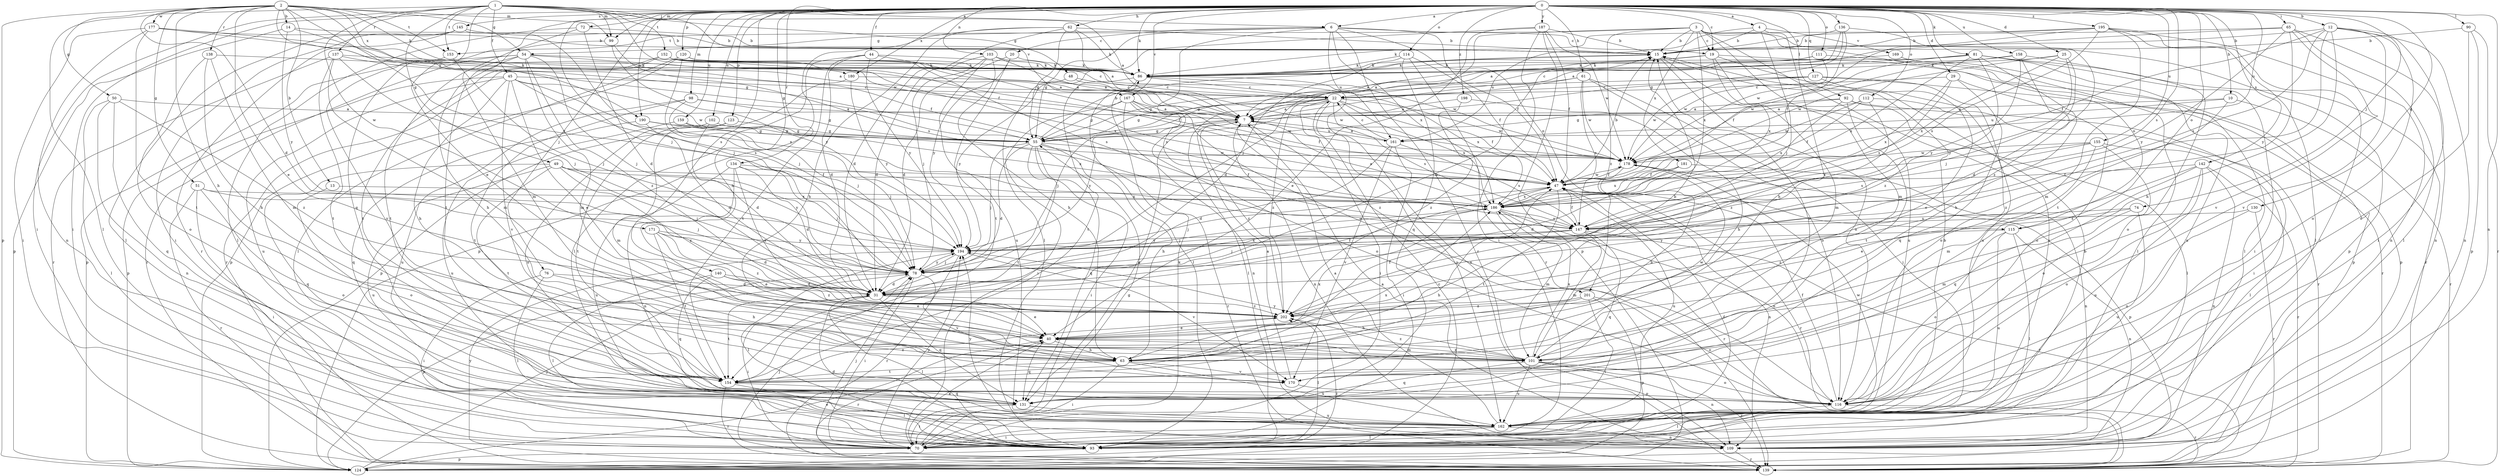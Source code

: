 strict digraph  {
0;
1;
2;
3;
4;
6;
7;
10;
12;
13;
14;
15;
19;
20;
22;
25;
29;
31;
40;
44;
45;
47;
48;
49;
50;
51;
54;
55;
61;
62;
63;
65;
70;
72;
74;
76;
78;
81;
86;
90;
92;
93;
98;
99;
101;
102;
103;
109;
111;
112;
114;
115;
116;
120;
123;
124;
127;
130;
131;
134;
136;
137;
138;
139;
140;
142;
145;
147;
152;
153;
154;
155;
158;
159;
161;
162;
167;
169;
170;
171;
177;
178;
180;
181;
186;
187;
190;
194;
195;
198;
201;
202;
0 -> 4  [label=a];
0 -> 6  [label=a];
0 -> 10  [label=b];
0 -> 12  [label=b];
0 -> 19  [label=c];
0 -> 25  [label=d];
0 -> 29  [label=d];
0 -> 44  [label=f];
0 -> 61  [label=h];
0 -> 62  [label=h];
0 -> 63  [label=h];
0 -> 65  [label=i];
0 -> 70  [label=i];
0 -> 72  [label=j];
0 -> 74  [label=j];
0 -> 76  [label=j];
0 -> 78  [label=j];
0 -> 81  [label=k];
0 -> 86  [label=k];
0 -> 90  [label=l];
0 -> 92  [label=l];
0 -> 98  [label=m];
0 -> 99  [label=m];
0 -> 102  [label=n];
0 -> 103  [label=n];
0 -> 109  [label=n];
0 -> 111  [label=o];
0 -> 112  [label=o];
0 -> 114  [label=o];
0 -> 115  [label=o];
0 -> 120  [label=p];
0 -> 123  [label=p];
0 -> 127  [label=q];
0 -> 130  [label=q];
0 -> 131  [label=q];
0 -> 134  [label=r];
0 -> 136  [label=r];
0 -> 140  [label=s];
0 -> 142  [label=s];
0 -> 145  [label=s];
0 -> 147  [label=s];
0 -> 155  [label=u];
0 -> 158  [label=u];
0 -> 159  [label=u];
0 -> 161  [label=u];
0 -> 167  [label=v];
0 -> 180  [label=x];
0 -> 187  [label=y];
0 -> 190  [label=y];
0 -> 195  [label=z];
0 -> 198  [label=z];
1 -> 6  [label=a];
1 -> 7  [label=a];
1 -> 40  [label=e];
1 -> 45  [label=f];
1 -> 47  [label=f];
1 -> 48  [label=g];
1 -> 49  [label=g];
1 -> 70  [label=i];
1 -> 93  [label=l];
1 -> 99  [label=m];
1 -> 137  [label=r];
1 -> 152  [label=t];
1 -> 153  [label=t];
1 -> 167  [label=v];
1 -> 171  [label=w];
2 -> 13  [label=b];
2 -> 14  [label=b];
2 -> 31  [label=d];
2 -> 40  [label=e];
2 -> 50  [label=g];
2 -> 51  [label=g];
2 -> 54  [label=g];
2 -> 63  [label=h];
2 -> 86  [label=k];
2 -> 99  [label=m];
2 -> 124  [label=p];
2 -> 138  [label=r];
2 -> 153  [label=t];
2 -> 177  [label=w];
2 -> 178  [label=w];
2 -> 180  [label=x];
2 -> 190  [label=y];
2 -> 194  [label=y];
3 -> 15  [label=b];
3 -> 19  [label=c];
3 -> 70  [label=i];
3 -> 78  [label=j];
3 -> 101  [label=m];
3 -> 115  [label=o];
3 -> 124  [label=p];
3 -> 153  [label=t];
3 -> 181  [label=x];
3 -> 186  [label=x];
3 -> 201  [label=z];
4 -> 15  [label=b];
4 -> 63  [label=h];
4 -> 78  [label=j];
4 -> 161  [label=u];
4 -> 169  [label=v];
6 -> 19  [label=c];
6 -> 20  [label=c];
6 -> 47  [label=f];
6 -> 54  [label=g];
6 -> 93  [label=l];
6 -> 115  [label=o];
6 -> 116  [label=o];
6 -> 139  [label=r];
6 -> 161  [label=u];
6 -> 186  [label=x];
7 -> 55  [label=g];
7 -> 109  [label=n];
7 -> 131  [label=q];
7 -> 161  [label=u];
7 -> 194  [label=y];
7 -> 201  [label=z];
7 -> 202  [label=z];
10 -> 7  [label=a];
10 -> 139  [label=r];
10 -> 161  [label=u];
10 -> 202  [label=z];
12 -> 15  [label=b];
12 -> 47  [label=f];
12 -> 63  [label=h];
12 -> 70  [label=i];
12 -> 109  [label=n];
12 -> 116  [label=o];
12 -> 147  [label=s];
12 -> 170  [label=v];
12 -> 194  [label=y];
13 -> 116  [label=o];
13 -> 186  [label=x];
14 -> 15  [label=b];
14 -> 47  [label=f];
14 -> 124  [label=p];
14 -> 194  [label=y];
15 -> 86  [label=k];
15 -> 116  [label=o];
15 -> 162  [label=u];
19 -> 7  [label=a];
19 -> 86  [label=k];
19 -> 101  [label=m];
19 -> 124  [label=p];
19 -> 162  [label=u];
19 -> 186  [label=x];
20 -> 31  [label=d];
20 -> 86  [label=k];
20 -> 154  [label=t];
20 -> 194  [label=y];
22 -> 7  [label=a];
22 -> 47  [label=f];
22 -> 55  [label=g];
22 -> 70  [label=i];
22 -> 78  [label=j];
22 -> 93  [label=l];
22 -> 147  [label=s];
22 -> 162  [label=u];
22 -> 178  [label=w];
22 -> 186  [label=x];
22 -> 202  [label=z];
25 -> 31  [label=d];
25 -> 86  [label=k];
25 -> 178  [label=w];
25 -> 186  [label=x];
25 -> 194  [label=y];
29 -> 22  [label=c];
29 -> 116  [label=o];
29 -> 131  [label=q];
29 -> 147  [label=s];
29 -> 186  [label=x];
31 -> 15  [label=b];
31 -> 40  [label=e];
31 -> 47  [label=f];
31 -> 70  [label=i];
31 -> 93  [label=l];
31 -> 131  [label=q];
31 -> 154  [label=t];
31 -> 202  [label=z];
40 -> 15  [label=b];
40 -> 47  [label=f];
40 -> 63  [label=h];
40 -> 101  [label=m];
40 -> 131  [label=q];
40 -> 139  [label=r];
44 -> 31  [label=d];
44 -> 86  [label=k];
44 -> 93  [label=l];
44 -> 147  [label=s];
44 -> 154  [label=t];
44 -> 194  [label=y];
45 -> 22  [label=c];
45 -> 40  [label=e];
45 -> 63  [label=h];
45 -> 124  [label=p];
45 -> 147  [label=s];
45 -> 162  [label=u];
45 -> 170  [label=v];
45 -> 178  [label=w];
45 -> 186  [label=x];
47 -> 15  [label=b];
47 -> 78  [label=j];
47 -> 109  [label=n];
47 -> 139  [label=r];
47 -> 154  [label=t];
47 -> 162  [label=u];
47 -> 178  [label=w];
47 -> 186  [label=x];
48 -> 22  [label=c];
48 -> 178  [label=w];
48 -> 194  [label=y];
49 -> 47  [label=f];
49 -> 78  [label=j];
49 -> 131  [label=q];
49 -> 154  [label=t];
49 -> 162  [label=u];
49 -> 194  [label=y];
49 -> 202  [label=z];
50 -> 7  [label=a];
50 -> 93  [label=l];
50 -> 109  [label=n];
50 -> 131  [label=q];
50 -> 202  [label=z];
51 -> 70  [label=i];
51 -> 78  [label=j];
51 -> 116  [label=o];
51 -> 139  [label=r];
51 -> 186  [label=x];
54 -> 7  [label=a];
54 -> 63  [label=h];
54 -> 78  [label=j];
54 -> 86  [label=k];
54 -> 101  [label=m];
54 -> 124  [label=p];
54 -> 139  [label=r];
54 -> 154  [label=t];
54 -> 202  [label=z];
55 -> 15  [label=b];
55 -> 31  [label=d];
55 -> 63  [label=h];
55 -> 70  [label=i];
55 -> 78  [label=j];
55 -> 131  [label=q];
55 -> 139  [label=r];
55 -> 154  [label=t];
55 -> 178  [label=w];
61 -> 22  [label=c];
61 -> 55  [label=g];
61 -> 70  [label=i];
61 -> 116  [label=o];
61 -> 147  [label=s];
61 -> 178  [label=w];
62 -> 7  [label=a];
62 -> 15  [label=b];
62 -> 31  [label=d];
62 -> 55  [label=g];
62 -> 63  [label=h];
62 -> 86  [label=k];
62 -> 124  [label=p];
63 -> 70  [label=i];
63 -> 154  [label=t];
63 -> 162  [label=u];
63 -> 170  [label=v];
63 -> 186  [label=x];
65 -> 7  [label=a];
65 -> 15  [label=b];
65 -> 93  [label=l];
65 -> 109  [label=n];
65 -> 154  [label=t];
65 -> 170  [label=v];
65 -> 194  [label=y];
70 -> 40  [label=e];
70 -> 55  [label=g];
70 -> 78  [label=j];
70 -> 86  [label=k];
70 -> 194  [label=y];
72 -> 15  [label=b];
72 -> 31  [label=d];
72 -> 93  [label=l];
72 -> 154  [label=t];
74 -> 101  [label=m];
74 -> 147  [label=s];
74 -> 162  [label=u];
74 -> 202  [label=z];
76 -> 31  [label=d];
76 -> 63  [label=h];
76 -> 70  [label=i];
76 -> 93  [label=l];
78 -> 31  [label=d];
78 -> 70  [label=i];
78 -> 124  [label=p];
78 -> 170  [label=v];
78 -> 186  [label=x];
78 -> 194  [label=y];
81 -> 22  [label=c];
81 -> 47  [label=f];
81 -> 63  [label=h];
81 -> 70  [label=i];
81 -> 86  [label=k];
81 -> 139  [label=r];
81 -> 162  [label=u];
81 -> 186  [label=x];
81 -> 202  [label=z];
86 -> 22  [label=c];
86 -> 93  [label=l];
86 -> 109  [label=n];
86 -> 154  [label=t];
86 -> 186  [label=x];
90 -> 15  [label=b];
90 -> 116  [label=o];
90 -> 124  [label=p];
90 -> 139  [label=r];
92 -> 7  [label=a];
92 -> 55  [label=g];
92 -> 93  [label=l];
92 -> 139  [label=r];
92 -> 154  [label=t];
92 -> 186  [label=x];
93 -> 15  [label=b];
93 -> 31  [label=d];
93 -> 47  [label=f];
93 -> 124  [label=p];
98 -> 7  [label=a];
98 -> 55  [label=g];
98 -> 78  [label=j];
98 -> 154  [label=t];
98 -> 162  [label=u];
99 -> 101  [label=m];
99 -> 147  [label=s];
99 -> 194  [label=y];
101 -> 40  [label=e];
101 -> 109  [label=n];
101 -> 116  [label=o];
101 -> 131  [label=q];
101 -> 139  [label=r];
101 -> 162  [label=u];
101 -> 178  [label=w];
101 -> 186  [label=x];
101 -> 194  [label=y];
101 -> 202  [label=z];
102 -> 31  [label=d];
102 -> 55  [label=g];
102 -> 116  [label=o];
103 -> 7  [label=a];
103 -> 31  [label=d];
103 -> 63  [label=h];
103 -> 78  [label=j];
103 -> 86  [label=k];
103 -> 162  [label=u];
109 -> 7  [label=a];
109 -> 139  [label=r];
111 -> 7  [label=a];
111 -> 86  [label=k];
111 -> 93  [label=l];
111 -> 178  [label=w];
112 -> 7  [label=a];
112 -> 47  [label=f];
112 -> 70  [label=i];
112 -> 178  [label=w];
112 -> 202  [label=z];
114 -> 31  [label=d];
114 -> 47  [label=f];
114 -> 86  [label=k];
114 -> 131  [label=q];
114 -> 139  [label=r];
115 -> 93  [label=l];
115 -> 109  [label=n];
115 -> 116  [label=o];
115 -> 162  [label=u];
115 -> 194  [label=y];
116 -> 47  [label=f];
116 -> 93  [label=l];
116 -> 139  [label=r];
120 -> 78  [label=j];
120 -> 86  [label=k];
120 -> 93  [label=l];
120 -> 124  [label=p];
120 -> 147  [label=s];
120 -> 178  [label=w];
123 -> 55  [label=g];
123 -> 101  [label=m];
123 -> 154  [label=t];
124 -> 22  [label=c];
124 -> 40  [label=e];
124 -> 78  [label=j];
124 -> 202  [label=z];
127 -> 22  [label=c];
127 -> 40  [label=e];
127 -> 55  [label=g];
127 -> 116  [label=o];
127 -> 139  [label=r];
127 -> 178  [label=w];
130 -> 116  [label=o];
130 -> 139  [label=r];
130 -> 147  [label=s];
131 -> 70  [label=i];
131 -> 162  [label=u];
134 -> 31  [label=d];
134 -> 47  [label=f];
134 -> 78  [label=j];
134 -> 109  [label=n];
134 -> 162  [label=u];
134 -> 202  [label=z];
136 -> 7  [label=a];
136 -> 15  [label=b];
136 -> 47  [label=f];
136 -> 55  [label=g];
136 -> 202  [label=z];
137 -> 55  [label=g];
137 -> 78  [label=j];
137 -> 86  [label=k];
137 -> 101  [label=m];
137 -> 139  [label=r];
137 -> 154  [label=t];
138 -> 63  [label=h];
138 -> 86  [label=k];
138 -> 101  [label=m];
138 -> 116  [label=o];
139 -> 78  [label=j];
139 -> 194  [label=y];
140 -> 31  [label=d];
140 -> 40  [label=e];
140 -> 93  [label=l];
140 -> 131  [label=q];
140 -> 202  [label=z];
142 -> 40  [label=e];
142 -> 47  [label=f];
142 -> 109  [label=n];
142 -> 116  [label=o];
142 -> 131  [label=q];
142 -> 139  [label=r];
142 -> 162  [label=u];
145 -> 15  [label=b];
145 -> 70  [label=i];
145 -> 78  [label=j];
145 -> 93  [label=l];
145 -> 139  [label=r];
147 -> 47  [label=f];
147 -> 63  [label=h];
147 -> 78  [label=j];
147 -> 101  [label=m];
147 -> 131  [label=q];
147 -> 139  [label=r];
147 -> 194  [label=y];
152 -> 7  [label=a];
152 -> 22  [label=c];
152 -> 47  [label=f];
152 -> 86  [label=k];
152 -> 139  [label=r];
152 -> 154  [label=t];
152 -> 186  [label=x];
153 -> 78  [label=j];
153 -> 170  [label=v];
154 -> 93  [label=l];
154 -> 131  [label=q];
154 -> 139  [label=r];
154 -> 186  [label=x];
154 -> 202  [label=z];
155 -> 93  [label=l];
155 -> 101  [label=m];
155 -> 116  [label=o];
155 -> 147  [label=s];
155 -> 178  [label=w];
155 -> 186  [label=x];
158 -> 78  [label=j];
158 -> 86  [label=k];
158 -> 116  [label=o];
158 -> 178  [label=w];
158 -> 194  [label=y];
159 -> 55  [label=g];
159 -> 78  [label=j];
159 -> 162  [label=u];
161 -> 7  [label=a];
161 -> 22  [label=c];
161 -> 31  [label=d];
161 -> 70  [label=i];
161 -> 147  [label=s];
161 -> 170  [label=v];
162 -> 7  [label=a];
162 -> 15  [label=b];
162 -> 70  [label=i];
162 -> 93  [label=l];
162 -> 109  [label=n];
162 -> 178  [label=w];
162 -> 194  [label=y];
167 -> 7  [label=a];
167 -> 47  [label=f];
167 -> 55  [label=g];
167 -> 70  [label=i];
167 -> 109  [label=n];
167 -> 116  [label=o];
167 -> 178  [label=w];
169 -> 86  [label=k];
169 -> 93  [label=l];
169 -> 124  [label=p];
170 -> 7  [label=a];
170 -> 15  [label=b];
170 -> 116  [label=o];
171 -> 31  [label=d];
171 -> 40  [label=e];
171 -> 154  [label=t];
171 -> 194  [label=y];
171 -> 202  [label=z];
177 -> 7  [label=a];
177 -> 15  [label=b];
177 -> 55  [label=g];
177 -> 70  [label=i];
177 -> 109  [label=n];
177 -> 154  [label=t];
178 -> 47  [label=f];
178 -> 63  [label=h];
178 -> 124  [label=p];
180 -> 22  [label=c];
180 -> 124  [label=p];
180 -> 194  [label=y];
181 -> 31  [label=d];
181 -> 47  [label=f];
181 -> 109  [label=n];
181 -> 186  [label=x];
186 -> 7  [label=a];
186 -> 78  [label=j];
186 -> 101  [label=m];
186 -> 116  [label=o];
186 -> 139  [label=r];
186 -> 147  [label=s];
187 -> 15  [label=b];
187 -> 40  [label=e];
187 -> 47  [label=f];
187 -> 55  [label=g];
187 -> 70  [label=i];
187 -> 124  [label=p];
187 -> 178  [label=w];
190 -> 31  [label=d];
190 -> 55  [label=g];
190 -> 131  [label=q];
190 -> 186  [label=x];
194 -> 78  [label=j];
194 -> 93  [label=l];
194 -> 139  [label=r];
194 -> 170  [label=v];
195 -> 15  [label=b];
195 -> 70  [label=i];
195 -> 86  [label=k];
195 -> 93  [label=l];
195 -> 101  [label=m];
195 -> 109  [label=n];
195 -> 147  [label=s];
195 -> 178  [label=w];
198 -> 7  [label=a];
198 -> 63  [label=h];
198 -> 202  [label=z];
201 -> 63  [label=h];
201 -> 70  [label=i];
201 -> 116  [label=o];
201 -> 124  [label=p];
201 -> 202  [label=z];
202 -> 40  [label=e];
202 -> 93  [label=l];
}
